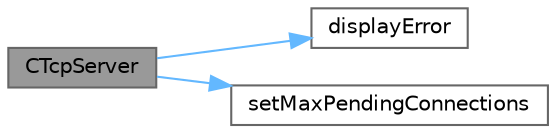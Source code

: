 digraph "CTcpServer"
{
 // LATEX_PDF_SIZE
  bgcolor="transparent";
  edge [fontname=Helvetica,fontsize=10,labelfontname=Helvetica,labelfontsize=10];
  node [fontname=Helvetica,fontsize=10,shape=box,height=0.2,width=0.4];
  rankdir="LR";
  Node1 [id="Node000001",label="CTcpServer",height=0.2,width=0.4,color="gray40", fillcolor="grey60", style="filled", fontcolor="black",tooltip=" "];
  Node1 -> Node2 [id="edge1_Node000001_Node000002",color="steelblue1",style="solid",tooltip=" "];
  Node2 [id="Node000002",label="displayError",height=0.2,width=0.4,color="grey40", fillcolor="white", style="filled",URL="$class_c_tcp_server.html#a4cc305570c43d0834291ef0b4c745c13",tooltip=" "];
  Node1 -> Node3 [id="edge2_Node000001_Node000003",color="steelblue1",style="solid",tooltip=" "];
  Node3 [id="Node000003",label="setMaxPendingConnections",height=0.2,width=0.4,color="grey40", fillcolor="white", style="filled",URL="$class_c_tcp_server.html#aacf4d4d6e313da94568b1f0776590133",tooltip="重写设置最大连接数函数"];
}
